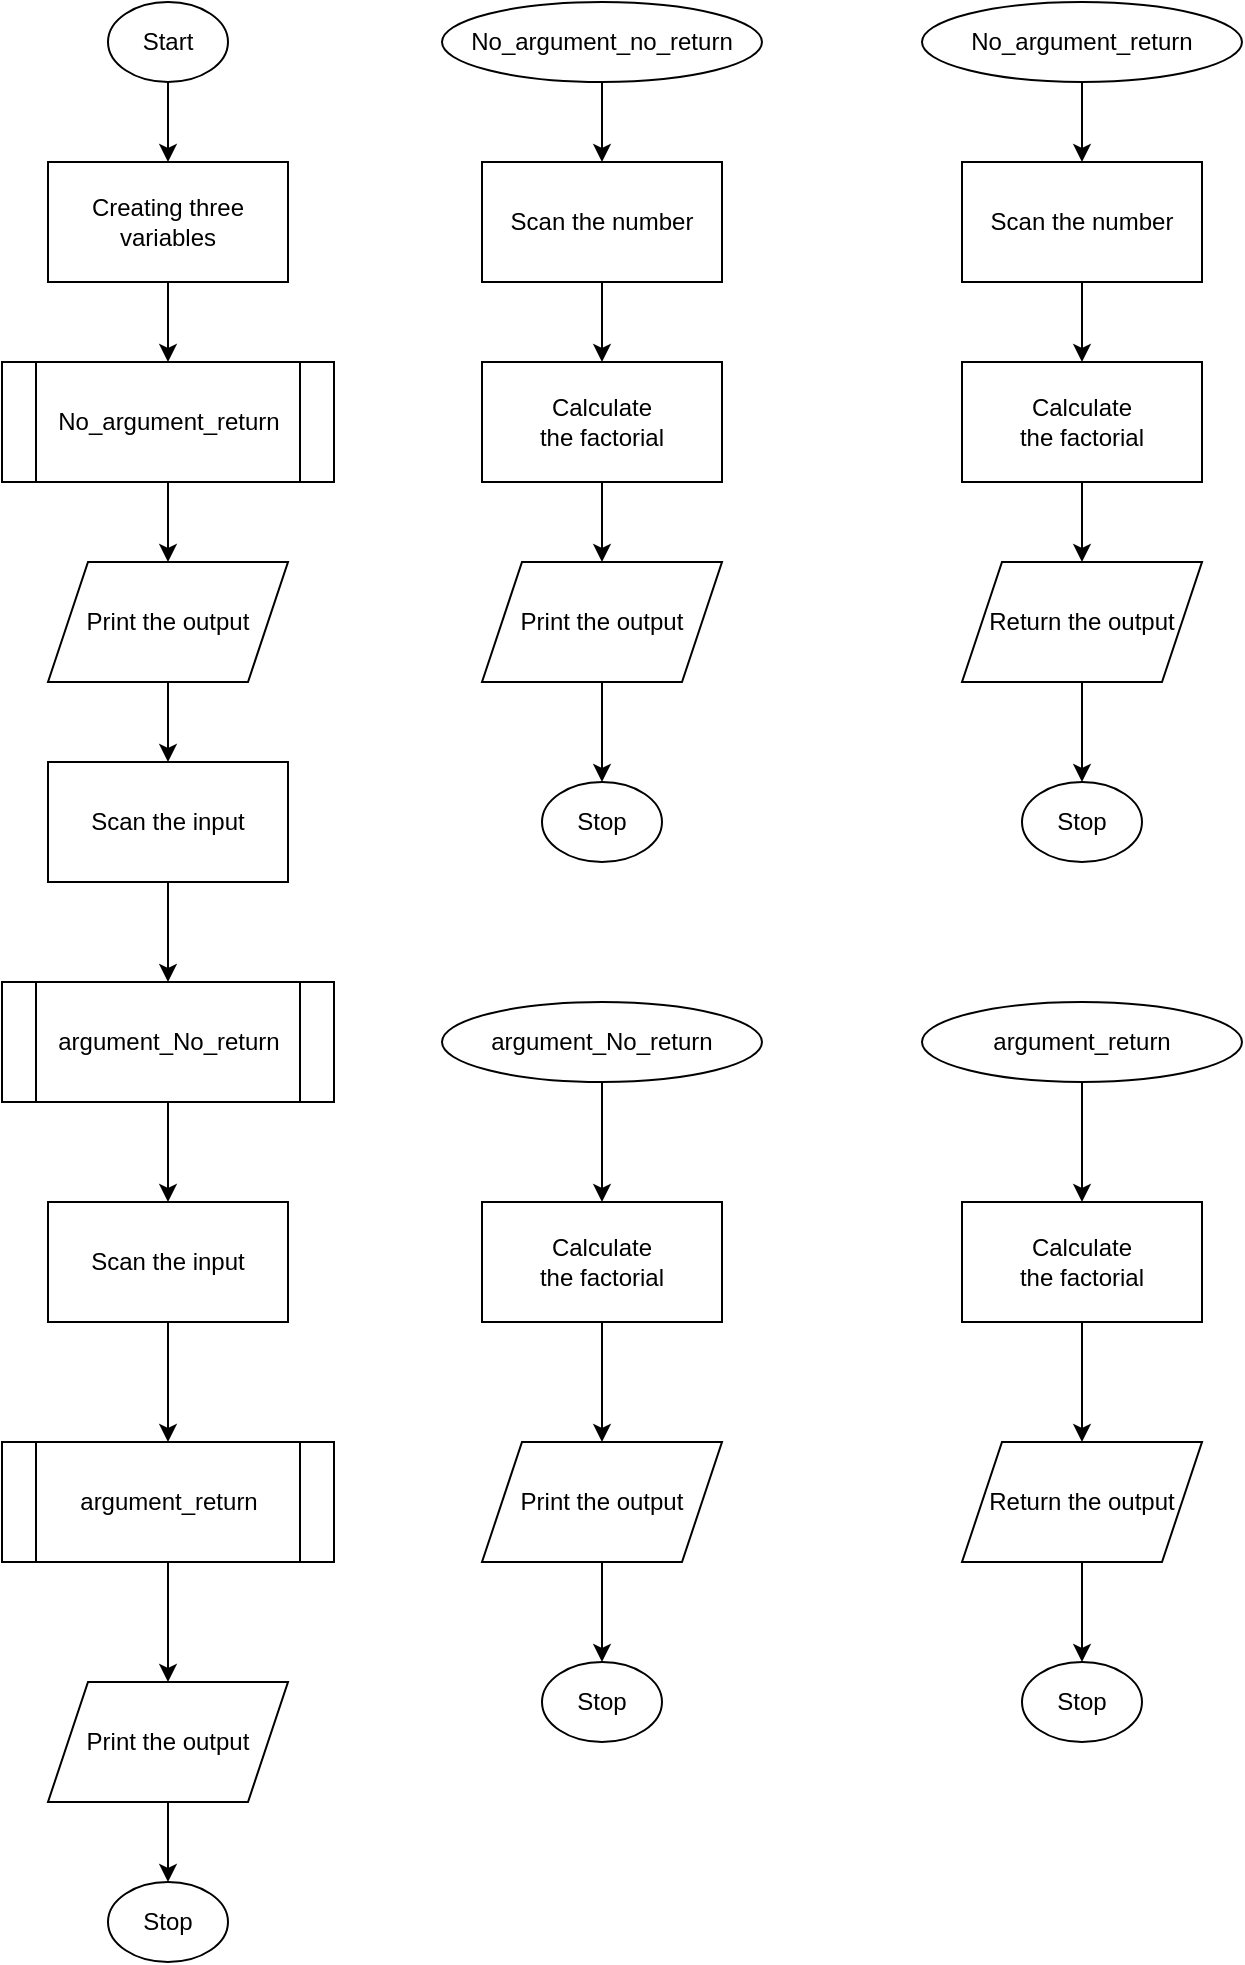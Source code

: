 <mxfile version="22.1.5" type="device">
  <diagram name="Page-1" id="vQP9hLYBUp4dAKwmtIgp">
    <mxGraphModel dx="1224" dy="816" grid="1" gridSize="10" guides="1" tooltips="1" connect="1" arrows="1" fold="1" page="1" pageScale="1" pageWidth="827" pageHeight="1169" math="0" shadow="0">
      <root>
        <mxCell id="0" />
        <mxCell id="1" parent="0" />
        <mxCell id="xVjmAjvy90ti8DtGhsZJ-7" style="edgeStyle=orthogonalEdgeStyle;rounded=0;orthogonalLoop=1;jettySize=auto;html=1;entryX=0.5;entryY=0;entryDx=0;entryDy=0;" edge="1" parent="1" source="xVjmAjvy90ti8DtGhsZJ-3" target="xVjmAjvy90ti8DtGhsZJ-4">
          <mxGeometry relative="1" as="geometry" />
        </mxCell>
        <mxCell id="xVjmAjvy90ti8DtGhsZJ-3" value="Start" style="ellipse;whiteSpace=wrap;html=1;" vertex="1" parent="1">
          <mxGeometry x="123" y="40" width="60" height="40" as="geometry" />
        </mxCell>
        <mxCell id="xVjmAjvy90ti8DtGhsZJ-6" style="edgeStyle=orthogonalEdgeStyle;rounded=0;orthogonalLoop=1;jettySize=auto;html=1;entryX=0.5;entryY=0;entryDx=0;entryDy=0;" edge="1" parent="1" source="xVjmAjvy90ti8DtGhsZJ-4" target="xVjmAjvy90ti8DtGhsZJ-5">
          <mxGeometry relative="1" as="geometry" />
        </mxCell>
        <mxCell id="xVjmAjvy90ti8DtGhsZJ-4" value="Creating three variables" style="rounded=0;whiteSpace=wrap;html=1;" vertex="1" parent="1">
          <mxGeometry x="93" y="120" width="120" height="60" as="geometry" />
        </mxCell>
        <mxCell id="xVjmAjvy90ti8DtGhsZJ-10" style="edgeStyle=orthogonalEdgeStyle;rounded=0;orthogonalLoop=1;jettySize=auto;html=1;entryX=0.5;entryY=0;entryDx=0;entryDy=0;" edge="1" parent="1" source="xVjmAjvy90ti8DtGhsZJ-5" target="xVjmAjvy90ti8DtGhsZJ-8">
          <mxGeometry relative="1" as="geometry" />
        </mxCell>
        <mxCell id="xVjmAjvy90ti8DtGhsZJ-5" value="No_argument_return" style="shape=process;whiteSpace=wrap;html=1;backgroundOutline=1;" vertex="1" parent="1">
          <mxGeometry x="70" y="220" width="166" height="60" as="geometry" />
        </mxCell>
        <mxCell id="xVjmAjvy90ti8DtGhsZJ-11" style="edgeStyle=orthogonalEdgeStyle;rounded=0;orthogonalLoop=1;jettySize=auto;html=1;entryX=0.5;entryY=0;entryDx=0;entryDy=0;" edge="1" parent="1" source="xVjmAjvy90ti8DtGhsZJ-8" target="xVjmAjvy90ti8DtGhsZJ-9">
          <mxGeometry relative="1" as="geometry" />
        </mxCell>
        <mxCell id="xVjmAjvy90ti8DtGhsZJ-8" value="Print the output" style="shape=parallelogram;perimeter=parallelogramPerimeter;whiteSpace=wrap;html=1;fixedSize=1;" vertex="1" parent="1">
          <mxGeometry x="93" y="320" width="120" height="60" as="geometry" />
        </mxCell>
        <mxCell id="xVjmAjvy90ti8DtGhsZJ-14" style="edgeStyle=orthogonalEdgeStyle;rounded=0;orthogonalLoop=1;jettySize=auto;html=1;entryX=0.5;entryY=0;entryDx=0;entryDy=0;" edge="1" parent="1" source="xVjmAjvy90ti8DtGhsZJ-9" target="xVjmAjvy90ti8DtGhsZJ-12">
          <mxGeometry relative="1" as="geometry" />
        </mxCell>
        <mxCell id="xVjmAjvy90ti8DtGhsZJ-9" value="Scan the input" style="rounded=0;whiteSpace=wrap;html=1;" vertex="1" parent="1">
          <mxGeometry x="93" y="420" width="120" height="60" as="geometry" />
        </mxCell>
        <mxCell id="xVjmAjvy90ti8DtGhsZJ-15" style="edgeStyle=orthogonalEdgeStyle;rounded=0;orthogonalLoop=1;jettySize=auto;html=1;entryX=0.5;entryY=0;entryDx=0;entryDy=0;" edge="1" parent="1" source="xVjmAjvy90ti8DtGhsZJ-12" target="xVjmAjvy90ti8DtGhsZJ-13">
          <mxGeometry relative="1" as="geometry" />
        </mxCell>
        <mxCell id="xVjmAjvy90ti8DtGhsZJ-12" value="argument_No_return" style="shape=process;whiteSpace=wrap;html=1;backgroundOutline=1;" vertex="1" parent="1">
          <mxGeometry x="70" y="530" width="166" height="60" as="geometry" />
        </mxCell>
        <mxCell id="xVjmAjvy90ti8DtGhsZJ-19" style="edgeStyle=orthogonalEdgeStyle;rounded=0;orthogonalLoop=1;jettySize=auto;html=1;entryX=0.5;entryY=0;entryDx=0;entryDy=0;" edge="1" parent="1" source="xVjmAjvy90ti8DtGhsZJ-13" target="xVjmAjvy90ti8DtGhsZJ-16">
          <mxGeometry relative="1" as="geometry" />
        </mxCell>
        <mxCell id="xVjmAjvy90ti8DtGhsZJ-13" value="Scan the input" style="rounded=0;whiteSpace=wrap;html=1;" vertex="1" parent="1">
          <mxGeometry x="93" y="640" width="120" height="60" as="geometry" />
        </mxCell>
        <mxCell id="xVjmAjvy90ti8DtGhsZJ-18" style="edgeStyle=orthogonalEdgeStyle;rounded=0;orthogonalLoop=1;jettySize=auto;html=1;entryX=0.5;entryY=0;entryDx=0;entryDy=0;" edge="1" parent="1" source="xVjmAjvy90ti8DtGhsZJ-16" target="xVjmAjvy90ti8DtGhsZJ-17">
          <mxGeometry relative="1" as="geometry" />
        </mxCell>
        <mxCell id="xVjmAjvy90ti8DtGhsZJ-16" value="argument_return" style="shape=process;whiteSpace=wrap;html=1;backgroundOutline=1;" vertex="1" parent="1">
          <mxGeometry x="70" y="760" width="166" height="60" as="geometry" />
        </mxCell>
        <mxCell id="xVjmAjvy90ti8DtGhsZJ-21" style="edgeStyle=orthogonalEdgeStyle;rounded=0;orthogonalLoop=1;jettySize=auto;html=1;entryX=0.5;entryY=0;entryDx=0;entryDy=0;" edge="1" parent="1" source="xVjmAjvy90ti8DtGhsZJ-17" target="xVjmAjvy90ti8DtGhsZJ-20">
          <mxGeometry relative="1" as="geometry" />
        </mxCell>
        <mxCell id="xVjmAjvy90ti8DtGhsZJ-17" value="Print the output" style="shape=parallelogram;perimeter=parallelogramPerimeter;whiteSpace=wrap;html=1;fixedSize=1;" vertex="1" parent="1">
          <mxGeometry x="93" y="880" width="120" height="60" as="geometry" />
        </mxCell>
        <mxCell id="xVjmAjvy90ti8DtGhsZJ-20" value="Stop" style="ellipse;whiteSpace=wrap;html=1;" vertex="1" parent="1">
          <mxGeometry x="123" y="980" width="60" height="40" as="geometry" />
        </mxCell>
        <mxCell id="xVjmAjvy90ti8DtGhsZJ-30" style="edgeStyle=orthogonalEdgeStyle;rounded=0;orthogonalLoop=1;jettySize=auto;html=1;entryX=0.5;entryY=0;entryDx=0;entryDy=0;" edge="1" parent="1" source="xVjmAjvy90ti8DtGhsZJ-22" target="xVjmAjvy90ti8DtGhsZJ-23">
          <mxGeometry relative="1" as="geometry" />
        </mxCell>
        <mxCell id="xVjmAjvy90ti8DtGhsZJ-22" value="No_argument_no_return" style="ellipse;whiteSpace=wrap;html=1;" vertex="1" parent="1">
          <mxGeometry x="290" y="40" width="160" height="40" as="geometry" />
        </mxCell>
        <mxCell id="xVjmAjvy90ti8DtGhsZJ-29" style="edgeStyle=orthogonalEdgeStyle;rounded=0;orthogonalLoop=1;jettySize=auto;html=1;entryX=0.5;entryY=0;entryDx=0;entryDy=0;" edge="1" parent="1" source="xVjmAjvy90ti8DtGhsZJ-23" target="xVjmAjvy90ti8DtGhsZJ-24">
          <mxGeometry relative="1" as="geometry" />
        </mxCell>
        <mxCell id="xVjmAjvy90ti8DtGhsZJ-23" value="Scan the number" style="rounded=0;whiteSpace=wrap;html=1;" vertex="1" parent="1">
          <mxGeometry x="310" y="120" width="120" height="60" as="geometry" />
        </mxCell>
        <mxCell id="xVjmAjvy90ti8DtGhsZJ-28" style="edgeStyle=orthogonalEdgeStyle;rounded=0;orthogonalLoop=1;jettySize=auto;html=1;entryX=0.5;entryY=0;entryDx=0;entryDy=0;" edge="1" parent="1" source="xVjmAjvy90ti8DtGhsZJ-24" target="xVjmAjvy90ti8DtGhsZJ-25">
          <mxGeometry relative="1" as="geometry" />
        </mxCell>
        <mxCell id="xVjmAjvy90ti8DtGhsZJ-24" value="Calculate&lt;br&gt;the factorial" style="rounded=0;whiteSpace=wrap;html=1;" vertex="1" parent="1">
          <mxGeometry x="310" y="220" width="120" height="60" as="geometry" />
        </mxCell>
        <mxCell id="xVjmAjvy90ti8DtGhsZJ-27" style="edgeStyle=orthogonalEdgeStyle;rounded=0;orthogonalLoop=1;jettySize=auto;html=1;entryX=0.5;entryY=0;entryDx=0;entryDy=0;" edge="1" parent="1" source="xVjmAjvy90ti8DtGhsZJ-25" target="xVjmAjvy90ti8DtGhsZJ-26">
          <mxGeometry relative="1" as="geometry" />
        </mxCell>
        <mxCell id="xVjmAjvy90ti8DtGhsZJ-25" value="Print the output" style="shape=parallelogram;perimeter=parallelogramPerimeter;whiteSpace=wrap;html=1;fixedSize=1;" vertex="1" parent="1">
          <mxGeometry x="310" y="320" width="120" height="60" as="geometry" />
        </mxCell>
        <mxCell id="xVjmAjvy90ti8DtGhsZJ-26" value="Stop" style="ellipse;whiteSpace=wrap;html=1;" vertex="1" parent="1">
          <mxGeometry x="340" y="430" width="60" height="40" as="geometry" />
        </mxCell>
        <mxCell id="xVjmAjvy90ti8DtGhsZJ-33" style="edgeStyle=orthogonalEdgeStyle;rounded=0;orthogonalLoop=1;jettySize=auto;html=1;entryX=0.5;entryY=0;entryDx=0;entryDy=0;" edge="1" parent="1" source="xVjmAjvy90ti8DtGhsZJ-31" target="xVjmAjvy90ti8DtGhsZJ-32">
          <mxGeometry relative="1" as="geometry" />
        </mxCell>
        <mxCell id="xVjmAjvy90ti8DtGhsZJ-31" value="argument_No_return" style="ellipse;whiteSpace=wrap;html=1;" vertex="1" parent="1">
          <mxGeometry x="290" y="540" width="160" height="40" as="geometry" />
        </mxCell>
        <mxCell id="xVjmAjvy90ti8DtGhsZJ-36" style="edgeStyle=orthogonalEdgeStyle;rounded=0;orthogonalLoop=1;jettySize=auto;html=1;entryX=0.5;entryY=0;entryDx=0;entryDy=0;" edge="1" parent="1" source="xVjmAjvy90ti8DtGhsZJ-32" target="xVjmAjvy90ti8DtGhsZJ-34">
          <mxGeometry relative="1" as="geometry" />
        </mxCell>
        <mxCell id="xVjmAjvy90ti8DtGhsZJ-32" value="Calculate&lt;br&gt;the factorial" style="rounded=0;whiteSpace=wrap;html=1;" vertex="1" parent="1">
          <mxGeometry x="310" y="640" width="120" height="60" as="geometry" />
        </mxCell>
        <mxCell id="xVjmAjvy90ti8DtGhsZJ-37" style="edgeStyle=orthogonalEdgeStyle;rounded=0;orthogonalLoop=1;jettySize=auto;html=1;" edge="1" parent="1" source="xVjmAjvy90ti8DtGhsZJ-34" target="xVjmAjvy90ti8DtGhsZJ-35">
          <mxGeometry relative="1" as="geometry" />
        </mxCell>
        <mxCell id="xVjmAjvy90ti8DtGhsZJ-34" value="Print the output" style="shape=parallelogram;perimeter=parallelogramPerimeter;whiteSpace=wrap;html=1;fixedSize=1;" vertex="1" parent="1">
          <mxGeometry x="310" y="760" width="120" height="60" as="geometry" />
        </mxCell>
        <mxCell id="xVjmAjvy90ti8DtGhsZJ-35" value="Stop" style="ellipse;whiteSpace=wrap;html=1;" vertex="1" parent="1">
          <mxGeometry x="340" y="870" width="60" height="40" as="geometry" />
        </mxCell>
        <mxCell id="xVjmAjvy90ti8DtGhsZJ-52" style="edgeStyle=orthogonalEdgeStyle;rounded=0;orthogonalLoop=1;jettySize=auto;html=1;entryX=0.5;entryY=0;entryDx=0;entryDy=0;" edge="1" parent="1" source="xVjmAjvy90ti8DtGhsZJ-38" target="xVjmAjvy90ti8DtGhsZJ-46">
          <mxGeometry relative="1" as="geometry" />
        </mxCell>
        <mxCell id="xVjmAjvy90ti8DtGhsZJ-38" value="No_argument_return" style="ellipse;whiteSpace=wrap;html=1;" vertex="1" parent="1">
          <mxGeometry x="530" y="40" width="160" height="40" as="geometry" />
        </mxCell>
        <mxCell id="xVjmAjvy90ti8DtGhsZJ-45" style="edgeStyle=orthogonalEdgeStyle;rounded=0;orthogonalLoop=1;jettySize=auto;html=1;entryX=0.5;entryY=0;entryDx=0;entryDy=0;" edge="1" source="xVjmAjvy90ti8DtGhsZJ-46" target="xVjmAjvy90ti8DtGhsZJ-48" parent="1">
          <mxGeometry relative="1" as="geometry" />
        </mxCell>
        <mxCell id="xVjmAjvy90ti8DtGhsZJ-46" value="Scan the number" style="rounded=0;whiteSpace=wrap;html=1;" vertex="1" parent="1">
          <mxGeometry x="550" y="120" width="120" height="60" as="geometry" />
        </mxCell>
        <mxCell id="xVjmAjvy90ti8DtGhsZJ-47" style="edgeStyle=orthogonalEdgeStyle;rounded=0;orthogonalLoop=1;jettySize=auto;html=1;entryX=0.5;entryY=0;entryDx=0;entryDy=0;" edge="1" source="xVjmAjvy90ti8DtGhsZJ-48" target="xVjmAjvy90ti8DtGhsZJ-50" parent="1">
          <mxGeometry relative="1" as="geometry" />
        </mxCell>
        <mxCell id="xVjmAjvy90ti8DtGhsZJ-48" value="Calculate&lt;br&gt;the factorial" style="rounded=0;whiteSpace=wrap;html=1;" vertex="1" parent="1">
          <mxGeometry x="550" y="220" width="120" height="60" as="geometry" />
        </mxCell>
        <mxCell id="xVjmAjvy90ti8DtGhsZJ-49" style="edgeStyle=orthogonalEdgeStyle;rounded=0;orthogonalLoop=1;jettySize=auto;html=1;entryX=0.5;entryY=0;entryDx=0;entryDy=0;" edge="1" source="xVjmAjvy90ti8DtGhsZJ-50" target="xVjmAjvy90ti8DtGhsZJ-51" parent="1">
          <mxGeometry relative="1" as="geometry" />
        </mxCell>
        <mxCell id="xVjmAjvy90ti8DtGhsZJ-50" value="Return the output" style="shape=parallelogram;perimeter=parallelogramPerimeter;whiteSpace=wrap;html=1;fixedSize=1;" vertex="1" parent="1">
          <mxGeometry x="550" y="320" width="120" height="60" as="geometry" />
        </mxCell>
        <mxCell id="xVjmAjvy90ti8DtGhsZJ-51" value="Stop" style="ellipse;whiteSpace=wrap;html=1;" vertex="1" parent="1">
          <mxGeometry x="580" y="430" width="60" height="40" as="geometry" />
        </mxCell>
        <mxCell id="xVjmAjvy90ti8DtGhsZJ-53" style="edgeStyle=orthogonalEdgeStyle;rounded=0;orthogonalLoop=1;jettySize=auto;html=1;entryX=0.5;entryY=0;entryDx=0;entryDy=0;" edge="1" source="xVjmAjvy90ti8DtGhsZJ-54" target="xVjmAjvy90ti8DtGhsZJ-56" parent="1">
          <mxGeometry relative="1" as="geometry" />
        </mxCell>
        <mxCell id="xVjmAjvy90ti8DtGhsZJ-54" value="argument_return" style="ellipse;whiteSpace=wrap;html=1;" vertex="1" parent="1">
          <mxGeometry x="530" y="540" width="160" height="40" as="geometry" />
        </mxCell>
        <mxCell id="xVjmAjvy90ti8DtGhsZJ-55" style="edgeStyle=orthogonalEdgeStyle;rounded=0;orthogonalLoop=1;jettySize=auto;html=1;entryX=0.5;entryY=0;entryDx=0;entryDy=0;" edge="1" source="xVjmAjvy90ti8DtGhsZJ-56" target="xVjmAjvy90ti8DtGhsZJ-58" parent="1">
          <mxGeometry relative="1" as="geometry" />
        </mxCell>
        <mxCell id="xVjmAjvy90ti8DtGhsZJ-56" value="Calculate&lt;br&gt;the factorial" style="rounded=0;whiteSpace=wrap;html=1;" vertex="1" parent="1">
          <mxGeometry x="550" y="640" width="120" height="60" as="geometry" />
        </mxCell>
        <mxCell id="xVjmAjvy90ti8DtGhsZJ-57" style="edgeStyle=orthogonalEdgeStyle;rounded=0;orthogonalLoop=1;jettySize=auto;html=1;" edge="1" source="xVjmAjvy90ti8DtGhsZJ-58" target="xVjmAjvy90ti8DtGhsZJ-59" parent="1">
          <mxGeometry relative="1" as="geometry" />
        </mxCell>
        <mxCell id="xVjmAjvy90ti8DtGhsZJ-58" value="Return the output" style="shape=parallelogram;perimeter=parallelogramPerimeter;whiteSpace=wrap;html=1;fixedSize=1;" vertex="1" parent="1">
          <mxGeometry x="550" y="760" width="120" height="60" as="geometry" />
        </mxCell>
        <mxCell id="xVjmAjvy90ti8DtGhsZJ-59" value="Stop" style="ellipse;whiteSpace=wrap;html=1;" vertex="1" parent="1">
          <mxGeometry x="580" y="870" width="60" height="40" as="geometry" />
        </mxCell>
      </root>
    </mxGraphModel>
  </diagram>
</mxfile>
